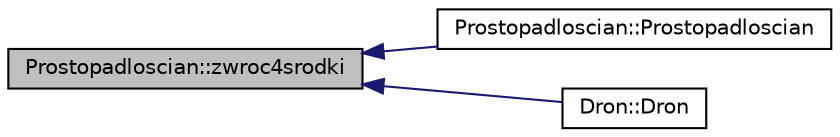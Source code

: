 digraph "Prostopadloscian::zwroc4srodki"
{
  edge [fontname="Helvetica",fontsize="10",labelfontname="Helvetica",labelfontsize="10"];
  node [fontname="Helvetica",fontsize="10",shape=record];
  rankdir="LR";
  Node59 [label="Prostopadloscian::zwroc4srodki",height=0.2,width=0.4,color="black", fillcolor="grey75", style="filled", fontcolor="black"];
  Node59 -> Node60 [dir="back",color="midnightblue",fontsize="10",style="solid",fontname="Helvetica"];
  Node60 [label="Prostopadloscian::Prostopadloscian",height=0.2,width=0.4,color="black", fillcolor="white", style="filled",URL="$class_prostopadloscian.html#a36225e7ea9ae366bef5bae0ccfbefaa3"];
  Node59 -> Node61 [dir="back",color="midnightblue",fontsize="10",style="solid",fontname="Helvetica"];
  Node61 [label="Dron::Dron",height=0.2,width=0.4,color="black", fillcolor="white", style="filled",URL="$class_dron.html#a7b9f9abbf6386b386a45eb078395b281"];
}
